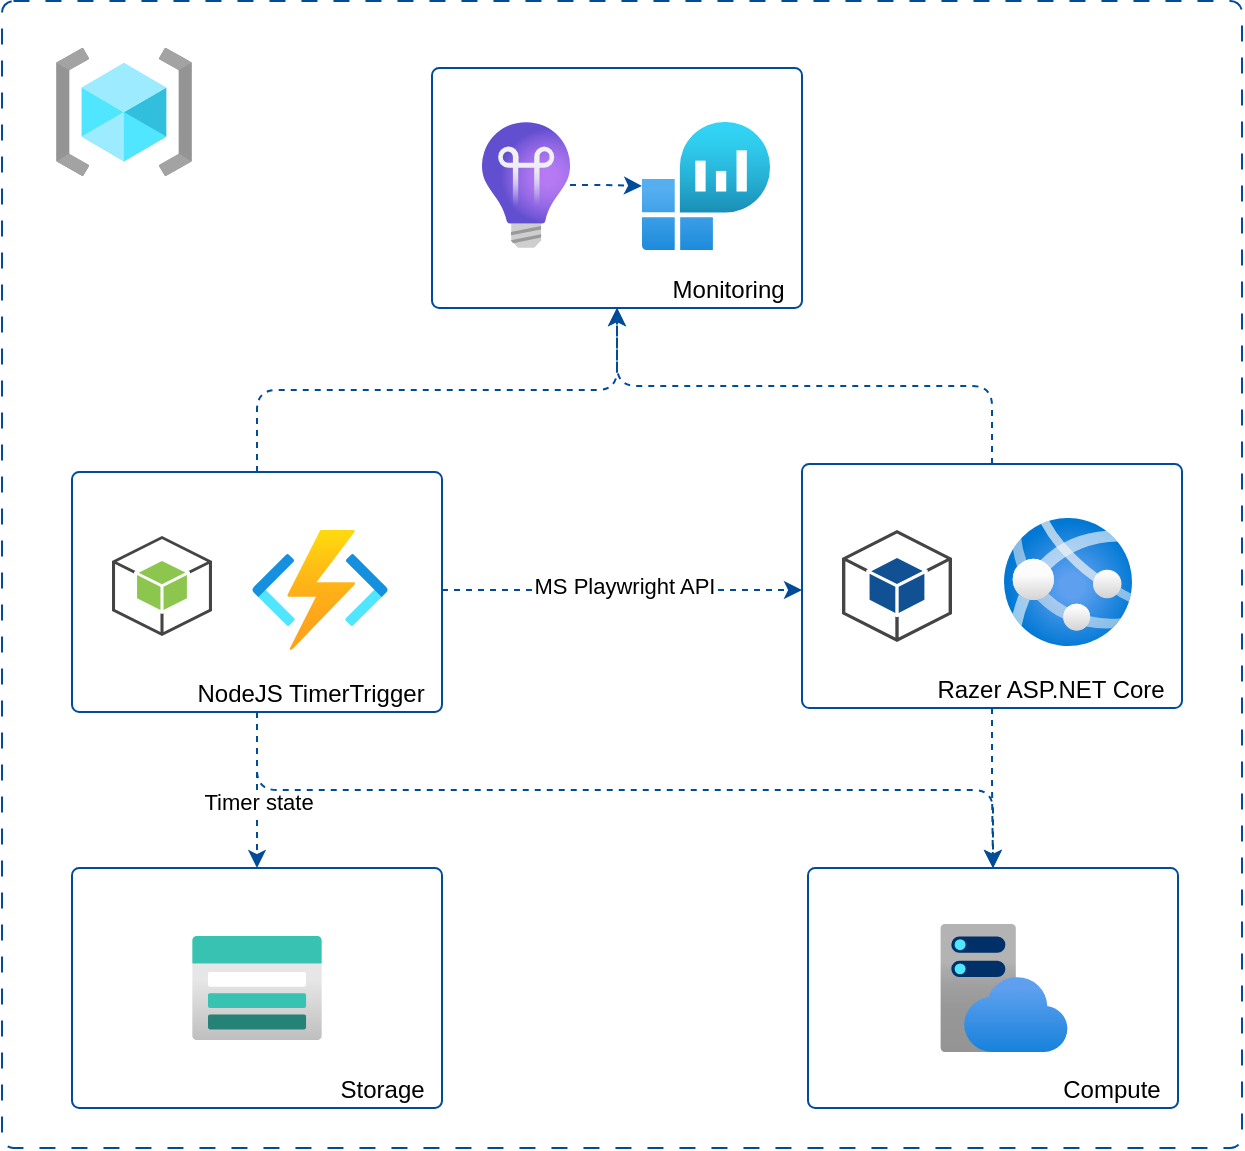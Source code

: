<mxfile>
    <diagram id="qQz9nt6aCGnhlVeeNgsw" name="Page-1">
        <mxGraphModel dx="1791" dy="1702" grid="1" gridSize="10" guides="1" tooltips="1" connect="1" arrows="1" fold="1" page="1" pageScale="1" pageWidth="850" pageHeight="1100" background="#ffffff" math="0" shadow="0">
            <root>
                <mxCell id="0"/>
                <mxCell id="1" parent="0"/>
                <mxCell id="41" value="" style="rounded=1;whiteSpace=wrap;html=1;strokeColor=#004C99;strokeWidth=1;fontColor=#000000;fillColor=#FFFFFF;arcSize=1;verticalAlign=bottom;align=right;dashed=1;dashPattern=8 8;" vertex="1" parent="1">
                    <mxGeometry x="-10" y="-33.5" width="620" height="573.5" as="geometry"/>
                </mxCell>
                <mxCell id="40" value="Monitoring&amp;nbsp;&amp;nbsp;" style="rounded=1;whiteSpace=wrap;html=1;strokeColor=#004C99;strokeWidth=1;fontColor=#000000;fillColor=#FFFFFF;arcSize=3;verticalAlign=bottom;align=right;" vertex="1" parent="1">
                    <mxGeometry x="205" width="185" height="120" as="geometry"/>
                </mxCell>
                <mxCell id="37" value="Compute&amp;nbsp;&amp;nbsp;" style="rounded=1;whiteSpace=wrap;html=1;strokeColor=#004C99;strokeWidth=1;fontColor=#000000;fillColor=#FFFFFF;arcSize=3;verticalAlign=bottom;align=right;" vertex="1" parent="1">
                    <mxGeometry x="393" y="400" width="185" height="120" as="geometry"/>
                </mxCell>
                <mxCell id="36" value="Storage&amp;nbsp;&amp;nbsp;" style="rounded=1;whiteSpace=wrap;html=1;strokeColor=#004C99;strokeWidth=1;fontColor=#000000;fillColor=#FFFFFF;arcSize=3;verticalAlign=bottom;align=right;" vertex="1" parent="1">
                    <mxGeometry x="25" y="400" width="185" height="120" as="geometry"/>
                </mxCell>
                <mxCell id="30" style="edgeStyle=elbowEdgeStyle;elbow=vertical;html=1;dashed=1;labelBackgroundColor=#FFFFFF;strokeColor=#004C99;fontColor=#000000;" edge="1" parent="1" source="25" target="40">
                    <mxGeometry relative="1" as="geometry">
                        <mxPoint x="290" y="118.5" as="targetPoint"/>
                    </mxGeometry>
                </mxCell>
                <mxCell id="39" style="edgeStyle=elbowEdgeStyle;elbow=vertical;html=1;entryX=0.5;entryY=0;entryDx=0;entryDy=0;dashed=1;labelBackgroundColor=#FFFFFF;strokeColor=#004C99;fontColor=#000000;" edge="1" parent="1" source="25" target="37">
                    <mxGeometry relative="1" as="geometry"/>
                </mxCell>
                <mxCell id="25" value="Razer ASP.NET Core&amp;nbsp;&amp;nbsp;" style="rounded=1;whiteSpace=wrap;html=1;strokeColor=#004C99;strokeWidth=1;fontColor=#000000;fillColor=#FFFFFF;arcSize=3;verticalAlign=bottom;align=right;" vertex="1" parent="1">
                    <mxGeometry x="390" y="198" width="190" height="122" as="geometry"/>
                </mxCell>
                <mxCell id="27" style="edgeStyle=elbowEdgeStyle;elbow=vertical;html=1;dashed=1;labelBackgroundColor=#FFFFFF;strokeColor=#004C99;fontColor=#000000;" edge="1" parent="1" source="23" target="36">
                    <mxGeometry relative="1" as="geometry">
                        <mxPoint x="117.5" y="393" as="targetPoint"/>
                    </mxGeometry>
                </mxCell>
                <mxCell id="28" value="&lt;span style=&quot;background-color: rgb(255, 255, 255);&quot;&gt;Timer state&lt;/span&gt;" style="edgeLabel;html=1;align=center;verticalAlign=middle;resizable=0;points=[];fontColor=#000000;" vertex="1" connectable="0" parent="27">
                    <mxGeometry x="-0.561" y="2" relative="1" as="geometry">
                        <mxPoint x="-2" y="28" as="offset"/>
                    </mxGeometry>
                </mxCell>
                <mxCell id="29" style="edgeStyle=elbowEdgeStyle;elbow=vertical;html=1;dashed=1;labelBackgroundColor=#FFFFFF;strokeColor=#004C99;fontColor=#000000;" edge="1" parent="1" source="23" target="40">
                    <mxGeometry relative="1" as="geometry">
                        <mxPoint x="290" y="118.5" as="targetPoint"/>
                    </mxGeometry>
                </mxCell>
                <mxCell id="32" style="edgeStyle=elbowEdgeStyle;elbow=vertical;html=1;dashed=1;labelBackgroundColor=#FFFFFF;strokeColor=#004C99;fontColor=#000000;" edge="1" parent="1" source="23" target="37">
                    <mxGeometry relative="1" as="geometry">
                        <mxPoint x="485" y="370" as="targetPoint"/>
                    </mxGeometry>
                </mxCell>
                <mxCell id="34" style="edgeStyle=elbowEdgeStyle;elbow=vertical;html=1;dashed=1;labelBackgroundColor=#FFFFFF;strokeColor=#004C99;fontColor=#000000;" edge="1" parent="1" source="23" target="25">
                    <mxGeometry relative="1" as="geometry"/>
                </mxCell>
                <mxCell id="35" value="&lt;span style=&quot;background-color: rgb(255, 255, 255);&quot;&gt;MS Playwright API&lt;/span&gt;" style="edgeLabel;html=1;align=center;verticalAlign=middle;resizable=0;points=[];fontColor=#000000;" vertex="1" connectable="0" parent="34">
                    <mxGeometry x="0.23" relative="1" as="geometry">
                        <mxPoint x="-20" y="-2" as="offset"/>
                    </mxGeometry>
                </mxCell>
                <mxCell id="23" value="NodeJS TimerTrigger&amp;nbsp;&amp;nbsp;" style="rounded=1;whiteSpace=wrap;html=1;strokeColor=#004C99;strokeWidth=1;fontColor=#000000;fillColor=#FFFFFF;arcSize=3;verticalAlign=bottom;align=right;" vertex="1" parent="1">
                    <mxGeometry x="25" y="202" width="185" height="120" as="geometry"/>
                </mxCell>
                <mxCell id="7" value="" style="aspect=fixed;html=1;points=[];align=center;image;fontSize=12;image=img/lib/azure2/compute/App_Services.svg;strokeColor=#004C99;strokeWidth=1;fontColor=#000000;fillColor=#FFFFFF;" vertex="1" parent="1">
                    <mxGeometry x="491" y="225" width="64" height="64" as="geometry"/>
                </mxCell>
                <mxCell id="8" value="" style="aspect=fixed;html=1;points=[];align=center;image;fontSize=12;image=img/lib/azure2/compute/Function_Apps.svg;strokeColor=#004C99;strokeWidth=1;fontColor=#000000;fillColor=#FFFFFF;" vertex="1" parent="1">
                    <mxGeometry x="115" y="231" width="68" height="60" as="geometry"/>
                </mxCell>
                <mxCell id="9" value="" style="aspect=fixed;html=1;points=[];align=center;image;fontSize=12;image=img/lib/azure2/general/Resource_Groups.svg;strokeColor=#004C99;strokeWidth=1;fontColor=#000000;fillColor=#FFFFFF;" vertex="1" parent="1">
                    <mxGeometry x="17" y="-10" width="68" height="64" as="geometry"/>
                </mxCell>
                <mxCell id="11" value="" style="aspect=fixed;html=1;points=[];align=center;image;fontSize=12;image=img/lib/azure2/storage/Storage_Accounts.svg;strokeColor=#004C99;strokeWidth=1;fontColor=#000000;fillColor=#FFFFFF;" vertex="1" parent="1">
                    <mxGeometry x="85" y="434" width="65" height="52" as="geometry"/>
                </mxCell>
                <mxCell id="12" value="" style="aspect=fixed;html=1;points=[];align=center;image;fontSize=12;image=img/lib/azure2/app_services/App_Service_Plans.svg;strokeColor=#004C99;strokeWidth=1;fontColor=#000000;fillColor=#FFFFFF;" vertex="1" parent="1">
                    <mxGeometry x="459" y="428" width="64" height="64" as="geometry"/>
                </mxCell>
                <mxCell id="17" style="edgeStyle=elbowEdgeStyle;html=1;dashed=1;strokeColor=#004C99;fontColor=#000000;" edge="1" parent="1" source="13" target="42">
                    <mxGeometry relative="1" as="geometry">
                        <mxPoint x="300" y="58.5" as="targetPoint"/>
                    </mxGeometry>
                </mxCell>
                <mxCell id="13" value="" style="aspect=fixed;html=1;points=[];align=center;image;fontSize=12;image=img/lib/azure2/devops/Application_Insights.svg;strokeColor=#004C99;strokeWidth=1;fontColor=#000000;fillColor=#FFFFFF;" vertex="1" parent="1">
                    <mxGeometry x="230" y="27" width="44" height="63" as="geometry"/>
                </mxCell>
                <mxCell id="22" value="" style="outlineConnect=0;dashed=0;verticalLabelPosition=bottom;verticalAlign=top;align=center;html=1;shape=mxgraph.aws3.android;fillColor=#115193;gradientColor=none;strokeColor=#004C99;strokeWidth=1;fontColor=#000000;" vertex="1" parent="1">
                    <mxGeometry x="410" y="231" width="55" height="56" as="geometry"/>
                </mxCell>
                <mxCell id="33" value="" style="outlineConnect=0;dashed=0;verticalLabelPosition=bottom;verticalAlign=top;align=center;html=1;shape=mxgraph.aws3.android;fillColor=#8CC64F;gradientColor=none;labelBackgroundColor=#FFFFFF;strokeColor=#004C99;strokeWidth=1;fontColor=#000000;" vertex="1" parent="1">
                    <mxGeometry x="45" y="234" width="50" height="50" as="geometry"/>
                </mxCell>
                <mxCell id="42" value="" style="aspect=fixed;html=1;points=[];align=center;image;fontSize=12;image=img/lib/azure2/analytics/Log_Analytics_Workspaces.svg;dashed=1;dashPattern=8 8;labelBackgroundColor=#FFFFFF;strokeColor=#004C99;strokeWidth=1;fontColor=#000000;fillColor=#FFFFFF;" vertex="1" parent="1">
                    <mxGeometry x="310" y="27" width="64" height="64" as="geometry"/>
                </mxCell>
            </root>
        </mxGraphModel>
    </diagram>
</mxfile>